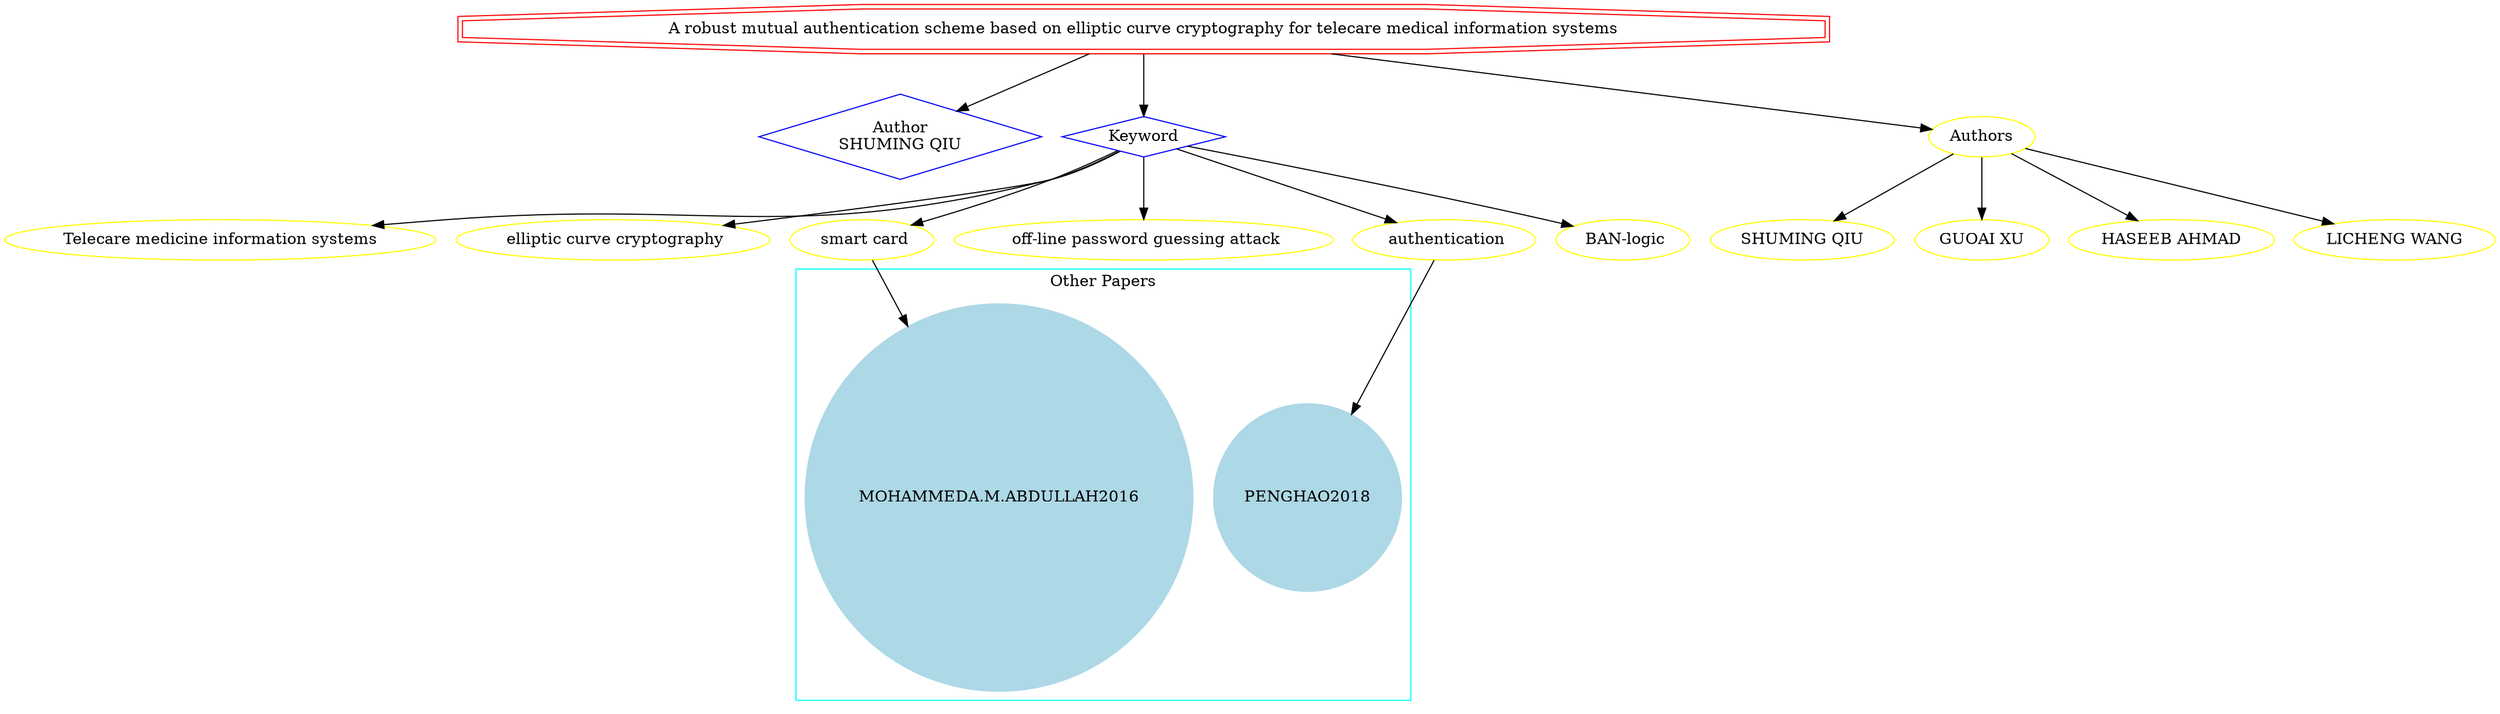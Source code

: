 strict digraph mind_map9 {
	node [color=red shape=doubleoctagon]
	"A robust mutual authentication scheme based on elliptic curve cryptography for telecare medical information systems"
	node [color=blue shape=diamond]
	"Author
SHUMING QIU"
	Keyword
	"A robust mutual authentication scheme based on elliptic curve cryptography for telecare medical information systems" -> "Author
SHUMING QIU"
	"A robust mutual authentication scheme based on elliptic curve cryptography for telecare medical information systems" -> Keyword
	node [color=yellow shape=ellipse]
	"Telecare medicine information systems"
	Keyword -> "Telecare medicine information systems"
	" elliptic curve cryptography"
	Keyword -> " elliptic curve cryptography"
	" smart card"
	Keyword -> " smart card"
	" off-line password guessing attack"
	Keyword -> " off-line password guessing attack"
	" authentication"
	Keyword -> " authentication"
	" BAN-logic"
	Keyword -> " BAN-logic"
	subgraph cluster_0 {
		node [style=filled]
		node [color=lightblue shape=circle]
		label="Other Papers"
		color=cyan
		PENGHAO2018
		"MOHAMMEDA.M.ABDULLAH2016"
	}
	" smart card" -> "MOHAMMEDA.M.ABDULLAH2016"
	" authentication" -> PENGHAO2018
	"A robust mutual authentication scheme based on elliptic curve cryptography for telecare medical information systems" -> Authors
	Authors -> "SHUMING QIU"
	Authors -> "GUOAI XU"
	Authors -> "HASEEB AHMAD"
	Authors -> "LICHENG WANG"
}
